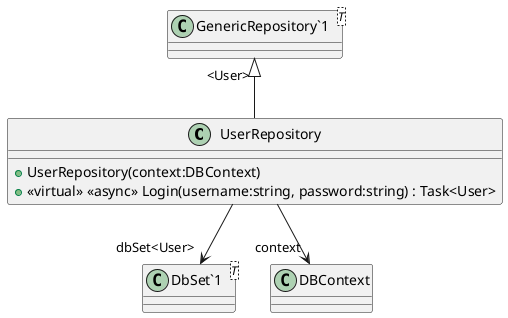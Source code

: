 @startuml
class UserRepository {
    + UserRepository(context:DBContext)
    + <<virtual>> <<async>> Login(username:string, password:string) : Task<User>
}
class "GenericRepository`1"<T> {
}
class "DbSet`1"<T> {
}
"GenericRepository`1" "<User>" <|-- UserRepository
UserRepository --> "context" DBContext
UserRepository --> "dbSet<User>" "DbSet`1"
@enduml
